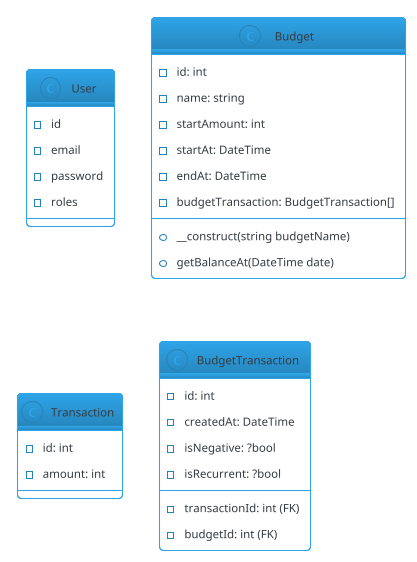 @startuml
'https://plantuml.com/class-diagram
!theme cerulean-outline
skinparam backgroundColor white
'----------------------------------------------

class User{
        -id
        -email
        -password
        -roles
}

class Budget {

    - id: int
    - name: string
    - startAmount: int
    - startAt: DateTime
    - endAt: DateTime
    - budgetTransaction: BudgetTransaction[]

    + __construct(string budgetName)
    + getBalanceAt(DateTime date)

}

class Transaction {

    - id: int
    - amount: int
}

class BudgetTransaction {

    - id: int
    - createdAt: DateTime
    - isNegative: ?bool
    - isRecurrent: ?bool
    - transactionId: int (FK)
    - budgetId: int (FK)
}

@enduml
